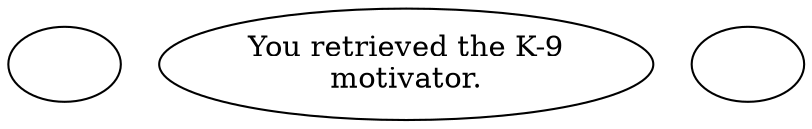 digraph CTK9PART {
  "checkPartyMembersNearDoor" [style=filled       fillcolor="#FFFFFF"       color="#000000"]
  "checkPartyMembersNearDoor" [label=""]
  "spatial_p_proc" [style=filled       fillcolor="#FFFFFF"       color="#000000"]
  "spatial_p_proc" [label="You retrieved the K-9\nmotivator."]
  "start" [style=filled       fillcolor="#FFFFFF"       color="#000000"]
  "start" [label=""]
}